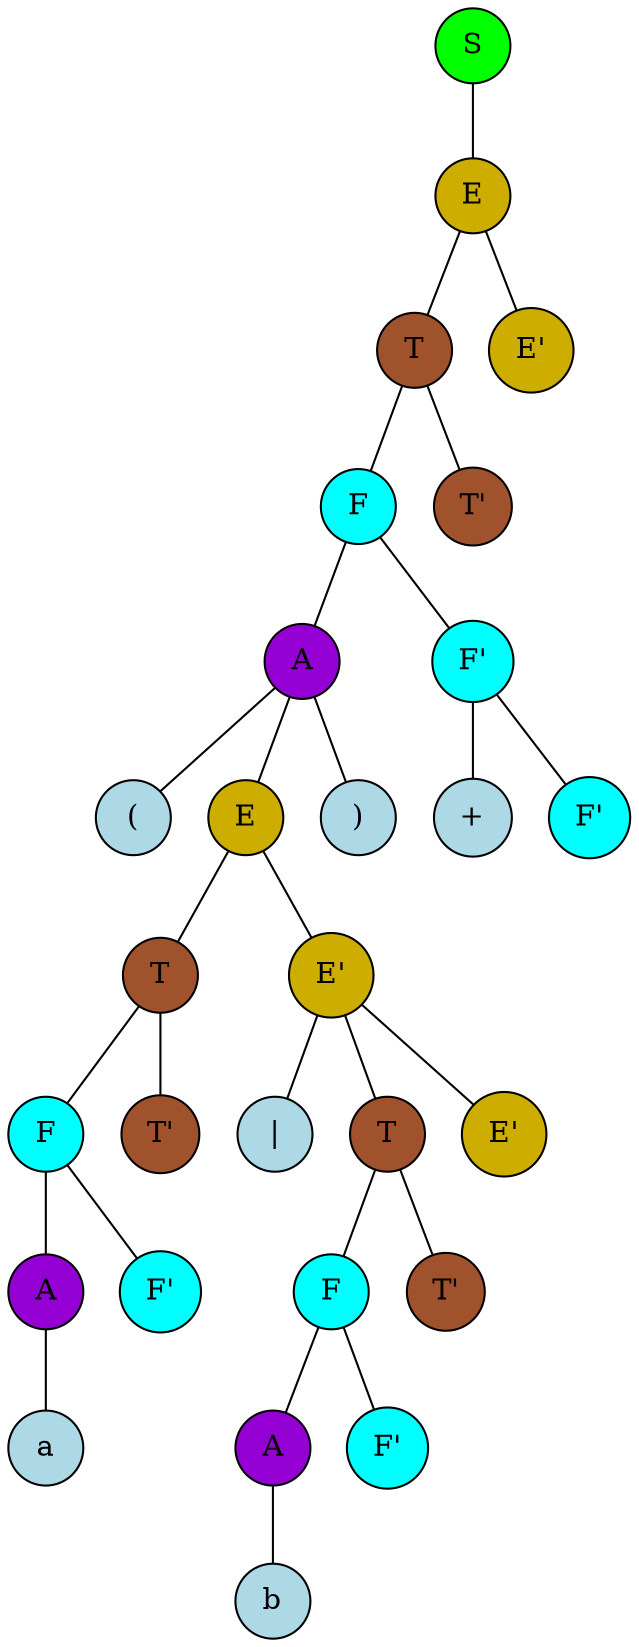 graph g {
	"705927765S0" [shape=circle, style=filled, fillcolor="green", label="S"];
	"366712642E1" [shape=circle, style=filled, fillcolor="gold3", label="E"];
	"1829164700T2" [shape=circle, style=filled, fillcolor="sienna", label="T"];
	"2018699554F3" [shape=circle, style=filled, fillcolor="cyan", label="F"];
	"1311053135A4" [shape=circle, style=filled, fillcolor="darkviolet", label="A"];
	"118352462(5" [shape=circle, style=filled, fillcolor="lightblue", label="("];
	"1550089733E5" [shape=circle, style=filled, fillcolor="gold3", label="E"];
	"865113938T6" [shape=circle, style=filled, fillcolor="sienna", label="T"];
	"1442407170F7" [shape=circle, style=filled, fillcolor="cyan", label="F"];
	"1028566121A8" [shape=circle, style=filled, fillcolor="darkviolet", label="A"];
	"1118140819a9" [shape=circle, style=filled, fillcolor="lightblue", label="a"];
	"1028566121A8" -- "1118140819a9";
	{ rank=same "1118140819a9" }
	"1975012498F'8" [shape=circle, style=filled, fillcolor="cyan", label="F'"];
	"1442407170F7" -- "1028566121A8";
	"1442407170F7" -- "1975012498F'8";
	{ rank=same "1028566121A8","1975012498F'8" }
	"1808253012T'7" [shape=circle, style=filled, fillcolor="sienna", label="T'"];
	"865113938T6" -- "1442407170F7";
	"865113938T6" -- "1808253012T'7";
	{ rank=same "1442407170F7","1808253012T'7" }
	"589431969E'6" [shape=circle, style=filled, fillcolor="gold3", label="E'"];
	"1252169911|7" [shape=circle, style=filled, fillcolor="lightblue", label="|"];
	"2101973421T7" [shape=circle, style=filled, fillcolor="sienna", label="T"];
	"685325104F8" [shape=circle, style=filled, fillcolor="cyan", label="F"];
	"460141958A9" [shape=circle, style=filled, fillcolor="darkviolet", label="A"];
	"1163157884b10" [shape=circle, style=filled, fillcolor="lightblue", label="b"];
	"460141958A9" -- "1163157884b10";
	{ rank=same "1163157884b10" }
	"1956725890F'9" [shape=circle, style=filled, fillcolor="cyan", label="F'"];
	"685325104F8" -- "460141958A9";
	"685325104F8" -- "1956725890F'9";
	{ rank=same "460141958A9","1956725890F'9" }
	"356573597T'8" [shape=circle, style=filled, fillcolor="sienna", label="T'"];
	"2101973421T7" -- "685325104F8";
	"2101973421T7" -- "356573597T'8";
	{ rank=same "685325104F8","356573597T'8" }
	"1735600054E'7" [shape=circle, style=filled, fillcolor="gold3", label="E'"];
	"589431969E'6" -- "1252169911|7";
	"589431969E'6" -- "2101973421T7";
	"589431969E'6" -- "1735600054E'7";
	{ rank=same "1252169911|7","2101973421T7","1735600054E'7" }
	"1550089733E5" -- "865113938T6";
	"1550089733E5" -- "589431969E'6";
	{ rank=same "865113938T6","589431969E'6" }
	"21685669)5" [shape=circle, style=filled, fillcolor="lightblue", label=")"];
	"1311053135A4" -- "118352462(5";
	"1311053135A4" -- "1550089733E5";
	"1311053135A4" -- "21685669)5";
	{ rank=same "118352462(5","1550089733E5","21685669)5" }
	"2133927002F'4" [shape=circle, style=filled, fillcolor="cyan", label="F'"];
	"1836019240+5" [shape=circle, style=filled, fillcolor="lightblue", label="+"];
	"325040804F'5" [shape=circle, style=filled, fillcolor="cyan", label="F'"];
	"2133927002F'4" -- "1836019240+5";
	"2133927002F'4" -- "325040804F'5";
	{ rank=same "1836019240+5","325040804F'5" }
	"2018699554F3" -- "1311053135A4";
	"2018699554F3" -- "2133927002F'4";
	{ rank=same "1311053135A4","2133927002F'4" }
	"1173230247T'3" [shape=circle, style=filled, fillcolor="sienna", label="T'"];
	"1829164700T2" -- "2018699554F3";
	"1829164700T2" -- "1173230247T'3";
	{ rank=same "2018699554F3","1173230247T'3" }
	"856419764E'2" [shape=circle, style=filled, fillcolor="gold3", label="E'"];
	"366712642E1" -- "1829164700T2";
	"366712642E1" -- "856419764E'2";
	{ rank=same "1829164700T2","856419764E'2" }
	"705927765S0" -- "366712642E1";
	{ rank=same "366712642E1" }
}
